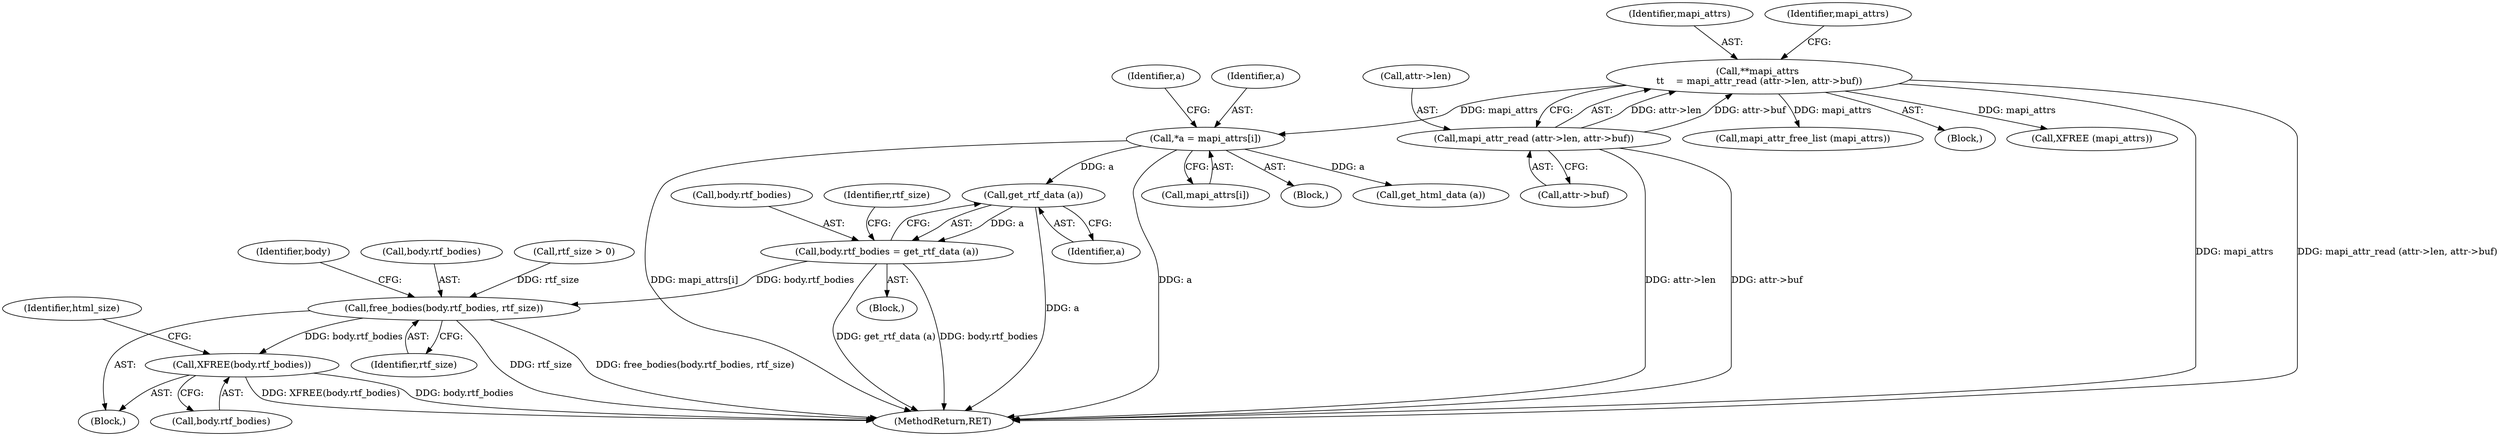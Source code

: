 digraph "0_tnef_8dccf79857ceeb7a6d3e42c1e762e7b865d5344d_1@pointer" {
"1000287" [label="(Call,get_rtf_data (a))"];
"1000252" [label="(Call,*a = mapi_attrs[i])"];
"1000228" [label="(Call,**mapi_attrs \n\t\t    = mapi_attr_read (attr->len, attr->buf))"];
"1000230" [label="(Call,mapi_attr_read (attr->len, attr->buf))"];
"1000283" [label="(Call,body.rtf_bodies = get_rtf_data (a))"];
"1000423" [label="(Call,free_bodies(body.rtf_bodies, rtf_size))"];
"1000428" [label="(Call,XFREE(body.rtf_bodies))"];
"1000283" [label="(Call,body.rtf_bodies = get_rtf_data (a))"];
"1000294" [label="(Call,mapi_attr_free_list (mapi_attrs))"];
"1000288" [label="(Identifier,a)"];
"1000226" [label="(Block,)"];
"1000254" [label="(Call,mapi_attrs[i])"];
"1000252" [label="(Call,*a = mapi_attrs[i])"];
"1000296" [label="(Call,XFREE (mapi_attrs))"];
"1000253" [label="(Identifier,a)"];
"1000424" [label="(Call,body.rtf_bodies)"];
"1000230" [label="(Call,mapi_attr_read (attr->len, attr->buf))"];
"1000429" [label="(Call,body.rtf_bodies)"];
"1000250" [label="(Block,)"];
"1000234" [label="(Call,attr->buf)"];
"1000419" [label="(Call,rtf_size > 0)"];
"1000229" [label="(Identifier,mapi_attrs)"];
"1000428" [label="(Call,XFREE(body.rtf_bodies))"];
"1000290" [label="(Identifier,rtf_size)"];
"1000231" [label="(Call,attr->len)"];
"1000260" [label="(Identifier,a)"];
"1000284" [label="(Call,body.rtf_bodies)"];
"1000282" [label="(Block,)"];
"1000228" [label="(Call,**mapi_attrs \n\t\t    = mapi_attr_read (attr->len, attr->buf))"];
"1000238" [label="(Identifier,mapi_attrs)"];
"1000287" [label="(Call,get_rtf_data (a))"];
"1000430" [label="(Identifier,body)"];
"1000268" [label="(Call,get_html_data (a))"];
"1000434" [label="(Identifier,html_size)"];
"1000448" [label="(MethodReturn,RET)"];
"1000422" [label="(Block,)"];
"1000427" [label="(Identifier,rtf_size)"];
"1000423" [label="(Call,free_bodies(body.rtf_bodies, rtf_size))"];
"1000287" -> "1000283"  [label="AST: "];
"1000287" -> "1000288"  [label="CFG: "];
"1000288" -> "1000287"  [label="AST: "];
"1000283" -> "1000287"  [label="CFG: "];
"1000287" -> "1000448"  [label="DDG: a"];
"1000287" -> "1000283"  [label="DDG: a"];
"1000252" -> "1000287"  [label="DDG: a"];
"1000252" -> "1000250"  [label="AST: "];
"1000252" -> "1000254"  [label="CFG: "];
"1000253" -> "1000252"  [label="AST: "];
"1000254" -> "1000252"  [label="AST: "];
"1000260" -> "1000252"  [label="CFG: "];
"1000252" -> "1000448"  [label="DDG: a"];
"1000252" -> "1000448"  [label="DDG: mapi_attrs[i]"];
"1000228" -> "1000252"  [label="DDG: mapi_attrs"];
"1000252" -> "1000268"  [label="DDG: a"];
"1000228" -> "1000226"  [label="AST: "];
"1000228" -> "1000230"  [label="CFG: "];
"1000229" -> "1000228"  [label="AST: "];
"1000230" -> "1000228"  [label="AST: "];
"1000238" -> "1000228"  [label="CFG: "];
"1000228" -> "1000448"  [label="DDG: mapi_attrs"];
"1000228" -> "1000448"  [label="DDG: mapi_attr_read (attr->len, attr->buf)"];
"1000230" -> "1000228"  [label="DDG: attr->len"];
"1000230" -> "1000228"  [label="DDG: attr->buf"];
"1000228" -> "1000294"  [label="DDG: mapi_attrs"];
"1000228" -> "1000296"  [label="DDG: mapi_attrs"];
"1000230" -> "1000234"  [label="CFG: "];
"1000231" -> "1000230"  [label="AST: "];
"1000234" -> "1000230"  [label="AST: "];
"1000230" -> "1000448"  [label="DDG: attr->len"];
"1000230" -> "1000448"  [label="DDG: attr->buf"];
"1000283" -> "1000282"  [label="AST: "];
"1000284" -> "1000283"  [label="AST: "];
"1000290" -> "1000283"  [label="CFG: "];
"1000283" -> "1000448"  [label="DDG: body.rtf_bodies"];
"1000283" -> "1000448"  [label="DDG: get_rtf_data (a)"];
"1000283" -> "1000423"  [label="DDG: body.rtf_bodies"];
"1000423" -> "1000422"  [label="AST: "];
"1000423" -> "1000427"  [label="CFG: "];
"1000424" -> "1000423"  [label="AST: "];
"1000427" -> "1000423"  [label="AST: "];
"1000430" -> "1000423"  [label="CFG: "];
"1000423" -> "1000448"  [label="DDG: rtf_size"];
"1000423" -> "1000448"  [label="DDG: free_bodies(body.rtf_bodies, rtf_size)"];
"1000419" -> "1000423"  [label="DDG: rtf_size"];
"1000423" -> "1000428"  [label="DDG: body.rtf_bodies"];
"1000428" -> "1000422"  [label="AST: "];
"1000428" -> "1000429"  [label="CFG: "];
"1000429" -> "1000428"  [label="AST: "];
"1000434" -> "1000428"  [label="CFG: "];
"1000428" -> "1000448"  [label="DDG: XFREE(body.rtf_bodies)"];
"1000428" -> "1000448"  [label="DDG: body.rtf_bodies"];
}
